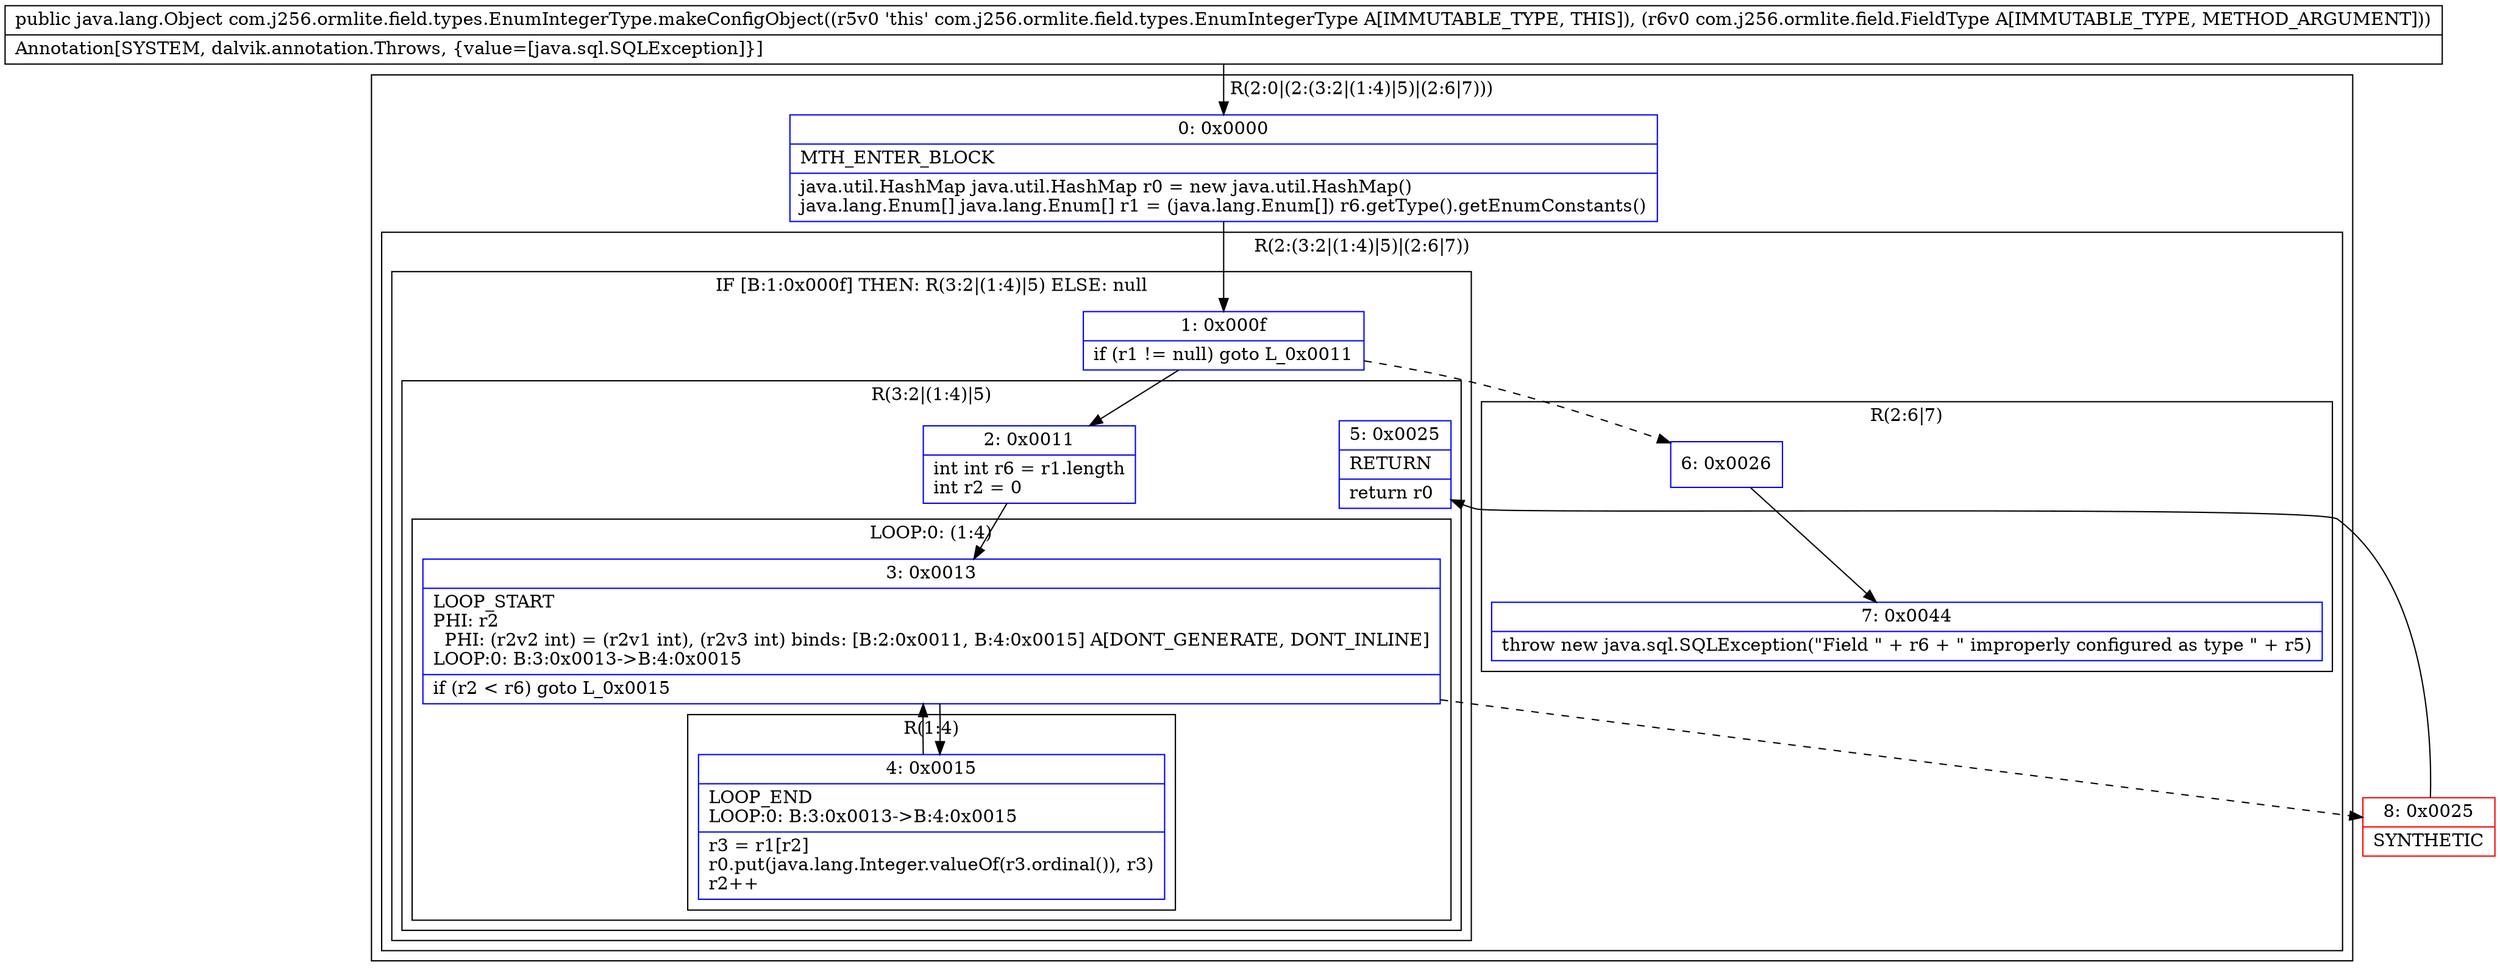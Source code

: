 digraph "CFG forcom.j256.ormlite.field.types.EnumIntegerType.makeConfigObject(Lcom\/j256\/ormlite\/field\/FieldType;)Ljava\/lang\/Object;" {
subgraph cluster_Region_1723193197 {
label = "R(2:0|(2:(3:2|(1:4)|5)|(2:6|7)))";
node [shape=record,color=blue];
Node_0 [shape=record,label="{0\:\ 0x0000|MTH_ENTER_BLOCK\l|java.util.HashMap java.util.HashMap r0 = new java.util.HashMap()\ljava.lang.Enum[] java.lang.Enum[] r1 = (java.lang.Enum[]) r6.getType().getEnumConstants()\l}"];
subgraph cluster_Region_1840647707 {
label = "R(2:(3:2|(1:4)|5)|(2:6|7))";
node [shape=record,color=blue];
subgraph cluster_IfRegion_1125635335 {
label = "IF [B:1:0x000f] THEN: R(3:2|(1:4)|5) ELSE: null";
node [shape=record,color=blue];
Node_1 [shape=record,label="{1\:\ 0x000f|if (r1 != null) goto L_0x0011\l}"];
subgraph cluster_Region_1597078652 {
label = "R(3:2|(1:4)|5)";
node [shape=record,color=blue];
Node_2 [shape=record,label="{2\:\ 0x0011|int int r6 = r1.length\lint r2 = 0\l}"];
subgraph cluster_LoopRegion_1001329657 {
label = "LOOP:0: (1:4)";
node [shape=record,color=blue];
Node_3 [shape=record,label="{3\:\ 0x0013|LOOP_START\lPHI: r2 \l  PHI: (r2v2 int) = (r2v1 int), (r2v3 int) binds: [B:2:0x0011, B:4:0x0015] A[DONT_GENERATE, DONT_INLINE]\lLOOP:0: B:3:0x0013\-\>B:4:0x0015\l|if (r2 \< r6) goto L_0x0015\l}"];
subgraph cluster_Region_2111351329 {
label = "R(1:4)";
node [shape=record,color=blue];
Node_4 [shape=record,label="{4\:\ 0x0015|LOOP_END\lLOOP:0: B:3:0x0013\-\>B:4:0x0015\l|r3 = r1[r2]\lr0.put(java.lang.Integer.valueOf(r3.ordinal()), r3)\lr2++\l}"];
}
}
Node_5 [shape=record,label="{5\:\ 0x0025|RETURN\l|return r0\l}"];
}
}
subgraph cluster_Region_406721808 {
label = "R(2:6|7)";
node [shape=record,color=blue];
Node_6 [shape=record,label="{6\:\ 0x0026}"];
Node_7 [shape=record,label="{7\:\ 0x0044|throw new java.sql.SQLException(\"Field \" + r6 + \" improperly configured as type \" + r5)\l}"];
}
}
}
Node_8 [shape=record,color=red,label="{8\:\ 0x0025|SYNTHETIC\l}"];
MethodNode[shape=record,label="{public java.lang.Object com.j256.ormlite.field.types.EnumIntegerType.makeConfigObject((r5v0 'this' com.j256.ormlite.field.types.EnumIntegerType A[IMMUTABLE_TYPE, THIS]), (r6v0 com.j256.ormlite.field.FieldType A[IMMUTABLE_TYPE, METHOD_ARGUMENT]))  | Annotation[SYSTEM, dalvik.annotation.Throws, \{value=[java.sql.SQLException]\}]\l}"];
MethodNode -> Node_0;
Node_0 -> Node_1;
Node_1 -> Node_2;
Node_1 -> Node_6[style=dashed];
Node_2 -> Node_3;
Node_3 -> Node_4;
Node_3 -> Node_8[style=dashed];
Node_4 -> Node_3;
Node_6 -> Node_7;
Node_8 -> Node_5;
}

